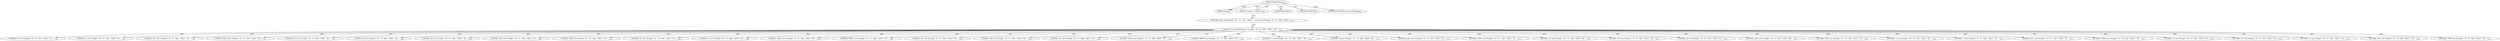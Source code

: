 digraph "getValues" {  
"111669149704" [label = <(METHOD,getValues)<SUB>286</SUB>> ]
"115964117007" [label = <(PARAM,this)<SUB>286</SUB>> ]
"25769803826" [label = <(BLOCK,&lt;empty&gt;,&lt;empty&gt;)<SUB>286</SUB>> ]
"146028888069" [label = <(RETURN,return new String[] { &quot;K&quot;, &quot;k&quot;, &quot;kilo&quot;, &quot;KILO&quot;,...,return new String[] { &quot;K&quot;, &quot;k&quot;, &quot;kilo&quot;, &quot;KILO&quot;,...)<SUB>287</SUB>> ]
"30064771233" [label = <(&lt;operator&gt;.arrayInitializer,new String[] { &quot;K&quot;, &quot;k&quot;, &quot;kilo&quot;, &quot;KILO&quot;, &quot;Ki&quot;, ...)<SUB>287</SUB>> ]
"90194313270" [label = <(LITERAL,&quot;K&quot;,new String[] { &quot;K&quot;, &quot;k&quot;, &quot;kilo&quot;, &quot;KILO&quot;, &quot;Ki&quot;, ...)<SUB>287</SUB>> ]
"90194313271" [label = <(LITERAL,&quot;k&quot;,new String[] { &quot;K&quot;, &quot;k&quot;, &quot;kilo&quot;, &quot;KILO&quot;, &quot;Ki&quot;, ...)<SUB>287</SUB>> ]
"90194313272" [label = <(LITERAL,&quot;kilo&quot;,new String[] { &quot;K&quot;, &quot;k&quot;, &quot;kilo&quot;, &quot;KILO&quot;, &quot;Ki&quot;, ...)<SUB>287</SUB>> ]
"90194313273" [label = <(LITERAL,&quot;KILO&quot;,new String[] { &quot;K&quot;, &quot;k&quot;, &quot;kilo&quot;, &quot;KILO&quot;, &quot;Ki&quot;, ...)<SUB>287</SUB>> ]
"90194313274" [label = <(LITERAL,&quot;Ki&quot;,new String[] { &quot;K&quot;, &quot;k&quot;, &quot;kilo&quot;, &quot;KILO&quot;, &quot;Ki&quot;, ...)<SUB>288</SUB>> ]
"90194313275" [label = <(LITERAL,&quot;KI&quot;,new String[] { &quot;K&quot;, &quot;k&quot;, &quot;kilo&quot;, &quot;KILO&quot;, &quot;Ki&quot;, ...)<SUB>288</SUB>> ]
"90194313276" [label = <(LITERAL,&quot;ki&quot;,new String[] { &quot;K&quot;, &quot;k&quot;, &quot;kilo&quot;, &quot;KILO&quot;, &quot;Ki&quot;, ...)<SUB>288</SUB>> ]
"90194313277" [label = <(LITERAL,&quot;kibi&quot;,new String[] { &quot;K&quot;, &quot;k&quot;, &quot;kilo&quot;, &quot;KILO&quot;, &quot;Ki&quot;, ...)<SUB>288</SUB>> ]
"90194313278" [label = <(LITERAL,&quot;KIBI&quot;,new String[] { &quot;K&quot;, &quot;k&quot;, &quot;kilo&quot;, &quot;KILO&quot;, &quot;Ki&quot;, ...)<SUB>288</SUB>> ]
"90194313279" [label = <(LITERAL,&quot;M&quot;,new String[] { &quot;K&quot;, &quot;k&quot;, &quot;kilo&quot;, &quot;KILO&quot;, &quot;Ki&quot;, ...)<SUB>289</SUB>> ]
"90194313280" [label = <(LITERAL,&quot;m&quot;,new String[] { &quot;K&quot;, &quot;k&quot;, &quot;kilo&quot;, &quot;KILO&quot;, &quot;Ki&quot;, ...)<SUB>289</SUB>> ]
"90194313281" [label = <(LITERAL,&quot;mega&quot;,new String[] { &quot;K&quot;, &quot;k&quot;, &quot;kilo&quot;, &quot;KILO&quot;, &quot;Ki&quot;, ...)<SUB>289</SUB>> ]
"90194313282" [label = <(LITERAL,&quot;MEGA&quot;,new String[] { &quot;K&quot;, &quot;k&quot;, &quot;kilo&quot;, &quot;KILO&quot;, &quot;Ki&quot;, ...)<SUB>289</SUB>> ]
"90194313283" [label = <(LITERAL,&quot;Mi&quot;,new String[] { &quot;K&quot;, &quot;k&quot;, &quot;kilo&quot;, &quot;KILO&quot;, &quot;Ki&quot;, ...)<SUB>290</SUB>> ]
"90194313284" [label = <(LITERAL,&quot;MI&quot;,new String[] { &quot;K&quot;, &quot;k&quot;, &quot;kilo&quot;, &quot;KILO&quot;, &quot;Ki&quot;, ...)<SUB>290</SUB>> ]
"90194313285" [label = <(LITERAL,&quot;mi&quot;,new String[] { &quot;K&quot;, &quot;k&quot;, &quot;kilo&quot;, &quot;KILO&quot;, &quot;Ki&quot;, ...)<SUB>290</SUB>> ]
"90194313286" [label = <(LITERAL,&quot;mebi&quot;,new String[] { &quot;K&quot;, &quot;k&quot;, &quot;kilo&quot;, &quot;KILO&quot;, &quot;Ki&quot;, ...)<SUB>290</SUB>> ]
"90194313287" [label = <(LITERAL,&quot;MEBI&quot;,new String[] { &quot;K&quot;, &quot;k&quot;, &quot;kilo&quot;, &quot;KILO&quot;, &quot;Ki&quot;, ...)<SUB>290</SUB>> ]
"90194313288" [label = <(LITERAL,&quot;G&quot;,new String[] { &quot;K&quot;, &quot;k&quot;, &quot;kilo&quot;, &quot;KILO&quot;, &quot;Ki&quot;, ...)<SUB>291</SUB>> ]
"90194313289" [label = <(LITERAL,&quot;g&quot;,new String[] { &quot;K&quot;, &quot;k&quot;, &quot;kilo&quot;, &quot;KILO&quot;, &quot;Ki&quot;, ...)<SUB>291</SUB>> ]
"90194313290" [label = <(LITERAL,&quot;giga&quot;,new String[] { &quot;K&quot;, &quot;k&quot;, &quot;kilo&quot;, &quot;KILO&quot;, &quot;Ki&quot;, ...)<SUB>291</SUB>> ]
"90194313291" [label = <(LITERAL,&quot;GIGA&quot;,new String[] { &quot;K&quot;, &quot;k&quot;, &quot;kilo&quot;, &quot;KILO&quot;, &quot;Ki&quot;, ...)<SUB>291</SUB>> ]
"90194313292" [label = <(LITERAL,&quot;Gi&quot;,new String[] { &quot;K&quot;, &quot;k&quot;, &quot;kilo&quot;, &quot;KILO&quot;, &quot;Ki&quot;, ...)<SUB>292</SUB>> ]
"90194313293" [label = <(LITERAL,&quot;GI&quot;,new String[] { &quot;K&quot;, &quot;k&quot;, &quot;kilo&quot;, &quot;KILO&quot;, &quot;Ki&quot;, ...)<SUB>292</SUB>> ]
"90194313294" [label = <(LITERAL,&quot;gi&quot;,new String[] { &quot;K&quot;, &quot;k&quot;, &quot;kilo&quot;, &quot;KILO&quot;, &quot;Ki&quot;, ...)<SUB>292</SUB>> ]
"90194313295" [label = <(LITERAL,&quot;gibi&quot;,new String[] { &quot;K&quot;, &quot;k&quot;, &quot;kilo&quot;, &quot;KILO&quot;, &quot;Ki&quot;, ...)<SUB>292</SUB>> ]
"90194313296" [label = <(LITERAL,&quot;GIBI&quot;,new String[] { &quot;K&quot;, &quot;k&quot;, &quot;kilo&quot;, &quot;KILO&quot;, &quot;Ki&quot;, ...)<SUB>292</SUB>> ]
"90194313297" [label = <(LITERAL,&quot;T&quot;,new String[] { &quot;K&quot;, &quot;k&quot;, &quot;kilo&quot;, &quot;KILO&quot;, &quot;Ki&quot;, ...)<SUB>293</SUB>> ]
"90194313298" [label = <(LITERAL,&quot;t&quot;,new String[] { &quot;K&quot;, &quot;k&quot;, &quot;kilo&quot;, &quot;KILO&quot;, &quot;Ki&quot;, ...)<SUB>293</SUB>> ]
"90194313299" [label = <(LITERAL,&quot;tera&quot;,new String[] { &quot;K&quot;, &quot;k&quot;, &quot;kilo&quot;, &quot;KILO&quot;, &quot;Ki&quot;, ...)<SUB>293</SUB>> ]
"90194313300" [label = <(LITERAL,&quot;TERA&quot;,new String[] { &quot;K&quot;, &quot;k&quot;, &quot;kilo&quot;, &quot;KILO&quot;, &quot;Ki&quot;, ...)<SUB>293</SUB>> ]
"90194313301" [label = <(LITERAL,&quot;Ti&quot;,new String[] { &quot;K&quot;, &quot;k&quot;, &quot;kilo&quot;, &quot;KILO&quot;, &quot;Ki&quot;, ...)<SUB>294</SUB>> ]
"90194313302" [label = <(LITERAL,&quot;TI&quot;,new String[] { &quot;K&quot;, &quot;k&quot;, &quot;kilo&quot;, &quot;KILO&quot;, &quot;Ki&quot;, ...)<SUB>294</SUB>> ]
"90194313303" [label = <(LITERAL,&quot;ti&quot;,new String[] { &quot;K&quot;, &quot;k&quot;, &quot;kilo&quot;, &quot;KILO&quot;, &quot;Ki&quot;, ...)<SUB>294</SUB>> ]
"90194313304" [label = <(LITERAL,&quot;tebi&quot;,new String[] { &quot;K&quot;, &quot;k&quot;, &quot;kilo&quot;, &quot;KILO&quot;, &quot;Ki&quot;, ...)<SUB>294</SUB>> ]
"90194313305" [label = <(LITERAL,&quot;TEBI&quot;,new String[] { &quot;K&quot;, &quot;k&quot;, &quot;kilo&quot;, &quot;KILO&quot;, &quot;Ki&quot;, ...)<SUB>294</SUB>> ]
"133143986202" [label = <(MODIFIER,PUBLIC)> ]
"133143986203" [label = <(MODIFIER,VIRTUAL)> ]
"128849018888" [label = <(METHOD_RETURN,java.lang.String[])<SUB>286</SUB>> ]
  "111669149704" -> "115964117007"  [ label = "AST: "] 
  "111669149704" -> "25769803826"  [ label = "AST: "] 
  "111669149704" -> "133143986202"  [ label = "AST: "] 
  "111669149704" -> "133143986203"  [ label = "AST: "] 
  "111669149704" -> "128849018888"  [ label = "AST: "] 
  "25769803826" -> "146028888069"  [ label = "AST: "] 
  "146028888069" -> "30064771233"  [ label = "AST: "] 
  "30064771233" -> "90194313270"  [ label = "AST: "] 
  "30064771233" -> "90194313271"  [ label = "AST: "] 
  "30064771233" -> "90194313272"  [ label = "AST: "] 
  "30064771233" -> "90194313273"  [ label = "AST: "] 
  "30064771233" -> "90194313274"  [ label = "AST: "] 
  "30064771233" -> "90194313275"  [ label = "AST: "] 
  "30064771233" -> "90194313276"  [ label = "AST: "] 
  "30064771233" -> "90194313277"  [ label = "AST: "] 
  "30064771233" -> "90194313278"  [ label = "AST: "] 
  "30064771233" -> "90194313279"  [ label = "AST: "] 
  "30064771233" -> "90194313280"  [ label = "AST: "] 
  "30064771233" -> "90194313281"  [ label = "AST: "] 
  "30064771233" -> "90194313282"  [ label = "AST: "] 
  "30064771233" -> "90194313283"  [ label = "AST: "] 
  "30064771233" -> "90194313284"  [ label = "AST: "] 
  "30064771233" -> "90194313285"  [ label = "AST: "] 
  "30064771233" -> "90194313286"  [ label = "AST: "] 
  "30064771233" -> "90194313287"  [ label = "AST: "] 
  "30064771233" -> "90194313288"  [ label = "AST: "] 
  "30064771233" -> "90194313289"  [ label = "AST: "] 
  "30064771233" -> "90194313290"  [ label = "AST: "] 
  "30064771233" -> "90194313291"  [ label = "AST: "] 
  "30064771233" -> "90194313292"  [ label = "AST: "] 
  "30064771233" -> "90194313293"  [ label = "AST: "] 
  "30064771233" -> "90194313294"  [ label = "AST: "] 
  "30064771233" -> "90194313295"  [ label = "AST: "] 
  "30064771233" -> "90194313296"  [ label = "AST: "] 
  "30064771233" -> "90194313297"  [ label = "AST: "] 
  "30064771233" -> "90194313298"  [ label = "AST: "] 
  "30064771233" -> "90194313299"  [ label = "AST: "] 
  "30064771233" -> "90194313300"  [ label = "AST: "] 
  "30064771233" -> "90194313301"  [ label = "AST: "] 
  "30064771233" -> "90194313302"  [ label = "AST: "] 
  "30064771233" -> "90194313303"  [ label = "AST: "] 
  "30064771233" -> "90194313304"  [ label = "AST: "] 
  "30064771233" -> "90194313305"  [ label = "AST: "] 
  "111669149704" -> "115964117007"  [ label = "DDG: "] 
}
